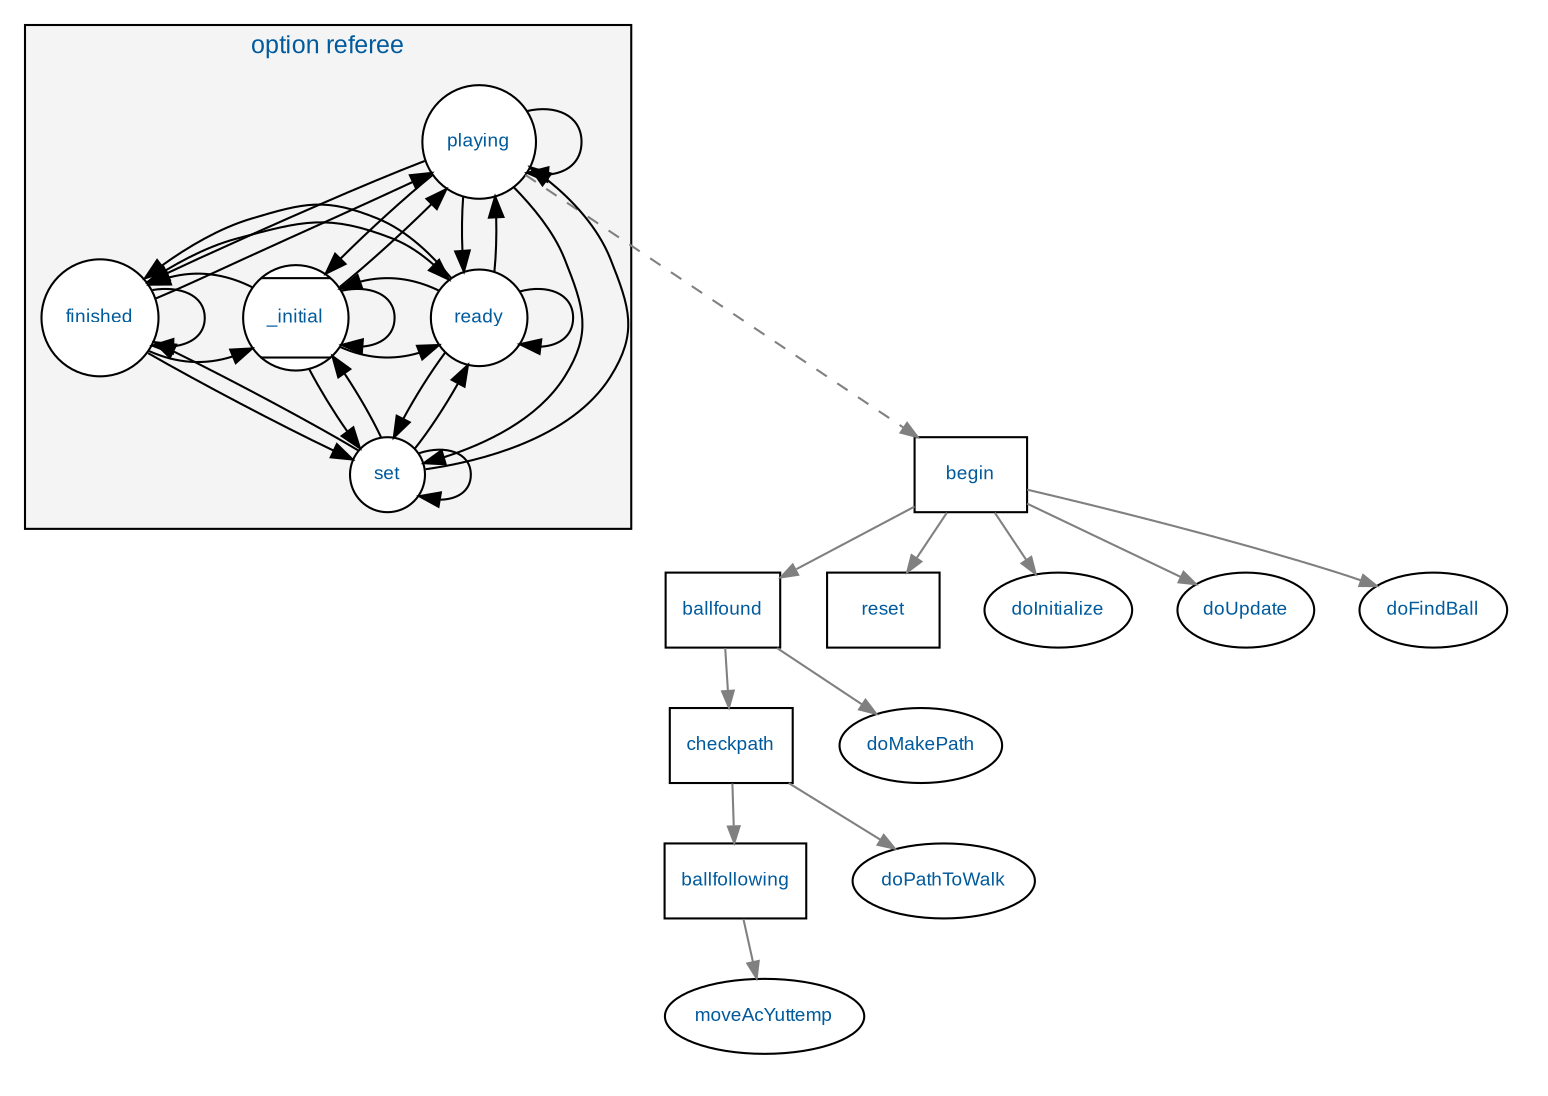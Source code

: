 digraph g {compound="true";bgcolor="";fontcolor="";fontname="";fontsize="";label="";margin="";nodesep="0.3";rankdir="";ranksep="0.4";ratio="";size="";subgraph cluster_option{bgcolor="";color="";fillcolor="#F4F4F4";fontcolor="#005A9C";fontname="Arial";fontsize="12";label="option referee";labeljust="";labelloc="";style="filled";subgraph sub_graph_0{rank="same";node[label="playing", color="",fillcolor="#FFFFFF",fixedsize="",fontcolor="#005A9C",fontname="Arial",fontsize="9",height="",shape="circle",style="filled",URL="option.referee.html#state_playing",width="",] {state_playing};}subgraph sub_graph_1{rank="same";node[label="finished", color="",fillcolor="#FFFFFF",fixedsize="",fontcolor="#005A9C",fontname="Arial",fontsize="9",height="",shape="circle",style="filled",URL="option.referee.html#state_finished",width="",] {state_finished};node[label="_initial", color="",fillcolor="#FFFFFF",fixedsize="",fontcolor="#005A9C",fontname="Arial",fontsize="9",height="",shape="Mcircle",style="filled",URL="option.referee.html#state__initial",width="",] {state__initial};node[label="ready", color="",fillcolor="#FFFFFF",fixedsize="",fontcolor="#005A9C",fontname="Arial",fontsize="9",height="",shape="circle",style="filled",URL="option.referee.html#state_ready",width="",] {state_ready};}subgraph sub_graph_2{rank="same";node[label="set", color="",fillcolor="#FFFFFF",fixedsize="",fontcolor="#005A9C",fontname="Arial",fontsize="9",height="",shape="circle",style="filled",URL="option.referee.html#state_set",width="",] {state_set};}edge[arrowhead="",arrowsize="",arrowtail="",constraint="",color="",decorate="",dir="",fontcolor="",fontname="",fontsize="",headlabel="",headport="",label="",labeldistance="",labelfloat="",labelfontcolor="",labelfontname="",labelfontsize="",minlen="",samehead="",sametail="",style="",taillabel="",tailport="",URL="",lhead="",ltail=""] state_playing -> state_playing;edge[arrowhead="",arrowsize="",arrowtail="",constraint="",color="",decorate="",dir="",fontcolor="",fontname="",fontsize="",headlabel="",headport="",label="",labeldistance="",labelfloat="",labelfontcolor="",labelfontname="",labelfontsize="",minlen="",samehead="",sametail="",style="",taillabel="",tailport="",URL="",lhead="",ltail=""] state_playing -> state__initial;edge[arrowhead="",arrowsize="",arrowtail="",constraint="",color="",decorate="",dir="",fontcolor="",fontname="",fontsize="",headlabel="",headport="",label="",labeldistance="",labelfloat="",labelfontcolor="",labelfontname="",labelfontsize="",minlen="",samehead="",sametail="",style="",taillabel="",tailport="",URL="",lhead="",ltail=""] state_playing -> state_finished;edge[arrowhead="",arrowsize="",arrowtail="",constraint="",color="",decorate="",dir="",fontcolor="",fontname="",fontsize="",headlabel="",headport="",label="",labeldistance="",labelfloat="",labelfontcolor="",labelfontname="",labelfontsize="",minlen="",samehead="",sametail="",style="",taillabel="",tailport="",URL="",lhead="",ltail=""] state_playing -> state_ready;edge[arrowhead="",arrowsize="",arrowtail="",constraint="",color="",decorate="",dir="",fontcolor="",fontname="",fontsize="",headlabel="",headport="",label="",labeldistance="",labelfloat="",labelfontcolor="",labelfontname="",labelfontsize="",minlen="",samehead="",sametail="",style="",taillabel="",tailport="",URL="",lhead="",ltail=""] state_playing -> state_set;edge[arrowhead="",arrowsize="",arrowtail="",constraint="",color="",decorate="",dir="",fontcolor="",fontname="",fontsize="",headlabel="",headport="",label="",labeldistance="",labelfloat="",labelfontcolor="",labelfontname="",labelfontsize="",minlen="",samehead="",sametail="",style="",taillabel="",tailport="",URL="",lhead="",ltail=""] state_finished -> state_playing;edge[arrowhead="",arrowsize="",arrowtail="",constraint="",color="",decorate="",dir="",fontcolor="",fontname="",fontsize="",headlabel="",headport="",label="",labeldistance="",labelfloat="",labelfontcolor="",labelfontname="",labelfontsize="",minlen="",samehead="",sametail="",style="",taillabel="",tailport="",URL="",lhead="",ltail=""] state_finished -> state__initial;edge[arrowhead="",arrowsize="",arrowtail="",constraint="",color="",decorate="",dir="",fontcolor="",fontname="",fontsize="",headlabel="",headport="",label="",labeldistance="",labelfloat="",labelfontcolor="",labelfontname="",labelfontsize="",minlen="",samehead="",sametail="",style="",taillabel="",tailport="",URL="",lhead="",ltail=""] state_finished -> state_finished;edge[arrowhead="",arrowsize="",arrowtail="",constraint="",color="",decorate="",dir="",fontcolor="",fontname="",fontsize="",headlabel="",headport="",label="",labeldistance="",labelfloat="",labelfontcolor="",labelfontname="",labelfontsize="",minlen="",samehead="",sametail="",style="",taillabel="",tailport="",URL="",lhead="",ltail=""] state_finished -> state_ready;edge[arrowhead="",arrowsize="",arrowtail="",constraint="",color="",decorate="",dir="",fontcolor="",fontname="",fontsize="",headlabel="",headport="",label="",labeldistance="",labelfloat="",labelfontcolor="",labelfontname="",labelfontsize="",minlen="",samehead="",sametail="",style="",taillabel="",tailport="",URL="",lhead="",ltail=""] state_finished -> state_set;edge[arrowhead="",arrowsize="",arrowtail="",constraint="",color="",decorate="",dir="",fontcolor="",fontname="",fontsize="",headlabel="",headport="",label="",labeldistance="",labelfloat="",labelfontcolor="",labelfontname="",labelfontsize="",minlen="",samehead="",sametail="",style="",taillabel="",tailport="",URL="",lhead="",ltail=""] state__initial -> state_playing;edge[arrowhead="",arrowsize="",arrowtail="",constraint="",color="",decorate="",dir="",fontcolor="",fontname="",fontsize="",headlabel="",headport="",label="",labeldistance="",labelfloat="",labelfontcolor="",labelfontname="",labelfontsize="",minlen="",samehead="",sametail="",style="",taillabel="",tailport="",URL="",lhead="",ltail=""] state__initial -> state__initial;edge[arrowhead="",arrowsize="",arrowtail="",constraint="",color="",decorate="",dir="",fontcolor="",fontname="",fontsize="",headlabel="",headport="",label="",labeldistance="",labelfloat="",labelfontcolor="",labelfontname="",labelfontsize="",minlen="",samehead="",sametail="",style="",taillabel="",tailport="",URL="",lhead="",ltail=""] state__initial -> state_finished;edge[arrowhead="",arrowsize="",arrowtail="",constraint="",color="",decorate="",dir="",fontcolor="",fontname="",fontsize="",headlabel="",headport="",label="",labeldistance="",labelfloat="",labelfontcolor="",labelfontname="",labelfontsize="",minlen="",samehead="",sametail="",style="",taillabel="",tailport="",URL="",lhead="",ltail=""] state__initial -> state_ready;edge[arrowhead="",arrowsize="",arrowtail="",constraint="",color="",decorate="",dir="",fontcolor="",fontname="",fontsize="",headlabel="",headport="",label="",labeldistance="",labelfloat="",labelfontcolor="",labelfontname="",labelfontsize="",minlen="",samehead="",sametail="",style="",taillabel="",tailport="",URL="",lhead="",ltail=""] state__initial -> state_set;edge[arrowhead="",arrowsize="",arrowtail="",constraint="",color="",decorate="",dir="",fontcolor="",fontname="",fontsize="",headlabel="",headport="",label="",labeldistance="",labelfloat="",labelfontcolor="",labelfontname="",labelfontsize="",minlen="",samehead="",sametail="",style="",taillabel="",tailport="",URL="",lhead="",ltail=""] state_ready -> state_playing;edge[arrowhead="",arrowsize="",arrowtail="",constraint="",color="",decorate="",dir="",fontcolor="",fontname="",fontsize="",headlabel="",headport="",label="",labeldistance="",labelfloat="",labelfontcolor="",labelfontname="",labelfontsize="",minlen="",samehead="",sametail="",style="",taillabel="",tailport="",URL="",lhead="",ltail=""] state_ready -> state__initial;edge[arrowhead="",arrowsize="",arrowtail="",constraint="",color="",decorate="",dir="",fontcolor="",fontname="",fontsize="",headlabel="",headport="",label="",labeldistance="",labelfloat="",labelfontcolor="",labelfontname="",labelfontsize="",minlen="",samehead="",sametail="",style="",taillabel="",tailport="",URL="",lhead="",ltail=""] state_ready -> state_finished;edge[arrowhead="",arrowsize="",arrowtail="",constraint="",color="",decorate="",dir="",fontcolor="",fontname="",fontsize="",headlabel="",headport="",label="",labeldistance="",labelfloat="",labelfontcolor="",labelfontname="",labelfontsize="",minlen="",samehead="",sametail="",style="",taillabel="",tailport="",URL="",lhead="",ltail=""] state_ready -> state_ready;edge[arrowhead="",arrowsize="",arrowtail="",constraint="",color="",decorate="",dir="",fontcolor="",fontname="",fontsize="",headlabel="",headport="",label="",labeldistance="",labelfloat="",labelfontcolor="",labelfontname="",labelfontsize="",minlen="",samehead="",sametail="",style="",taillabel="",tailport="",URL="",lhead="",ltail=""] state_ready -> state_set;edge[arrowhead="",arrowsize="",arrowtail="",constraint="",color="",decorate="",dir="",fontcolor="",fontname="",fontsize="",headlabel="",headport="",label="",labeldistance="",labelfloat="",labelfontcolor="",labelfontname="",labelfontsize="",minlen="",samehead="",sametail="",style="",taillabel="",tailport="",URL="",lhead="",ltail=""] state_set -> state_playing;edge[arrowhead="",arrowsize="",arrowtail="",constraint="",color="",decorate="",dir="",fontcolor="",fontname="",fontsize="",headlabel="",headport="",label="",labeldistance="",labelfloat="",labelfontcolor="",labelfontname="",labelfontsize="",minlen="",samehead="",sametail="",style="",taillabel="",tailport="",URL="",lhead="",ltail=""] state_set -> state__initial;edge[arrowhead="",arrowsize="",arrowtail="",constraint="",color="",decorate="",dir="",fontcolor="",fontname="",fontsize="",headlabel="",headport="",label="",labeldistance="",labelfloat="",labelfontcolor="",labelfontname="",labelfontsize="",minlen="",samehead="",sametail="",style="",taillabel="",tailport="",URL="",lhead="",ltail=""] state_set -> state_finished;edge[arrowhead="",arrowsize="",arrowtail="",constraint="",color="",decorate="",dir="",fontcolor="",fontname="",fontsize="",headlabel="",headport="",label="",labeldistance="",labelfloat="",labelfontcolor="",labelfontname="",labelfontsize="",minlen="",samehead="",sametail="",style="",taillabel="",tailport="",URL="",lhead="",ltail=""] state_set -> state_ready;edge[arrowhead="",arrowsize="",arrowtail="",constraint="",color="",decorate="",dir="",fontcolor="",fontname="",fontsize="",headlabel="",headport="",label="",labeldistance="",labelfloat="",labelfontcolor="",labelfontname="",labelfontsize="",minlen="",samehead="",sametail="",style="",taillabel="",tailport="",URL="",lhead="",ltail=""] state_set -> state_set;}subgraph cluster_option_tree{bgcolor="";color="#FFFFFF";fillcolor="";fontcolor="";fontname="";fontsize="";label="";labeljust="";labelloc="";style="";node[label="begin", color="",fillcolor="#FFFFFF",fixedsize="",fontcolor="#005A9C",fontname="Arial",fontsize="9",height="",shape="box",style="filled",URL="option.begin.html",width="",] {option_begin};node[label="ballfound", color="",fillcolor="#FFFFFF",fixedsize="",fontcolor="#005A9C",fontname="Arial",fontsize="9",height="",shape="box",style="filled",URL="option.ballfound.html",width="",] {option_ballfound};node[label="checkpath", color="",fillcolor="#FFFFFF",fixedsize="",fontcolor="#005A9C",fontname="Arial",fontsize="9",height="",shape="box",style="filled",URL="option.checkpath.html",width="",] {option_checkpath};node[label="ballfollowing", color="",fillcolor="#FFFFFF",fixedsize="",fontcolor="#005A9C",fontname="Arial",fontsize="9",height="",shape="box",style="filled",URL="option.ballfollowing.html",width="",] {option_ballfollowing};node[label="reset", color="",fillcolor="#FFFFFF",fixedsize="",fontcolor="#005A9C",fontname="Arial",fontsize="9",height="",shape="box",style="filled",URL="option.reset.html",width="",] {option_reset};node[label="moveAcYuttemp", color="",fillcolor="#FFFFFF",fixedsize="",fontcolor="#005A9C",fontname="Arial",fontsize="9",height="",shape="",style="filled",URL="basic-behaviors.myBasicBehaviors.html#moveAcYuttemp",width="",] {basic_behavior_moveAcYuttemp};node[label="doPathToWalk", color="",fillcolor="#FFFFFF",fixedsize="",fontcolor="#005A9C",fontname="Arial",fontsize="9",height="",shape="",style="filled",URL="basic-behaviors.myBasicBehaviors.html#doPathToWalk",width="",] {basic_behavior_doPathToWalk};node[label="doMakePath", color="",fillcolor="#FFFFFF",fixedsize="",fontcolor="#005A9C",fontname="Arial",fontsize="9",height="",shape="",style="filled",URL="basic-behaviors.myBasicBehaviors.html#doMakePath",width="",] {basic_behavior_doMakePath};node[label="doInitialize", color="",fillcolor="#FFFFFF",fixedsize="",fontcolor="#005A9C",fontname="Arial",fontsize="9",height="",shape="",style="filled",URL="basic-behaviors.myBasicBehaviors.html#doInitialize",width="",] {basic_behavior_doInitialize};node[label="doUpdate", color="",fillcolor="#FFFFFF",fixedsize="",fontcolor="#005A9C",fontname="Arial",fontsize="9",height="",shape="",style="filled",URL="basic-behaviors.myBasicBehaviors.html#doUpdate",width="",] {basic_behavior_doUpdate};node[label="doFindBall", color="",fillcolor="#FFFFFF",fixedsize="",fontcolor="#005A9C",fontname="Arial",fontsize="9",height="",shape="",style="filled",URL="basic-behaviors.myBasicBehaviors.html#doFindBall",width="",] {basic_behavior_doFindBall};edge[arrowhead="",arrowsize="0.8",arrowtail="",constraint="",color="#808080",decorate="",dir="",fontcolor="",fontname="",fontsize="",headlabel="",headport="",label="",labeldistance="",labelfloat="",labelfontcolor="",labelfontname="",labelfontsize="",minlen="",samehead="",sametail="",style="",taillabel="",tailport="",URL="",lhead="",ltail=""] option_begin -> option_ballfound;edge[arrowhead="",arrowsize="0.8",arrowtail="",constraint="",color="#808080",decorate="",dir="",fontcolor="",fontname="",fontsize="",headlabel="",headport="",label="",labeldistance="",labelfloat="",labelfontcolor="",labelfontname="",labelfontsize="",minlen="",samehead="",sametail="",style="",taillabel="",tailport="",URL="",lhead="",ltail=""] option_begin -> option_reset;edge[arrowhead="",arrowsize="0.8",arrowtail="",constraint="",color="#808080",decorate="",dir="",fontcolor="",fontname="",fontsize="",headlabel="",headport="",label="",labeldistance="",labelfloat="",labelfontcolor="",labelfontname="",labelfontsize="",minlen="",samehead="",sametail="",style="",taillabel="",tailport="",URL="",lhead="",ltail=""] option_begin -> basic_behavior_doInitialize;edge[arrowhead="",arrowsize="0.8",arrowtail="",constraint="",color="#808080",decorate="",dir="",fontcolor="",fontname="",fontsize="",headlabel="",headport="",label="",labeldistance="",labelfloat="",labelfontcolor="",labelfontname="",labelfontsize="",minlen="",samehead="",sametail="",style="",taillabel="",tailport="",URL="",lhead="",ltail=""] option_begin -> basic_behavior_doUpdate;edge[arrowhead="",arrowsize="0.8",arrowtail="",constraint="",color="#808080",decorate="",dir="",fontcolor="",fontname="",fontsize="",headlabel="",headport="",label="",labeldistance="",labelfloat="",labelfontcolor="",labelfontname="",labelfontsize="",minlen="",samehead="",sametail="",style="",taillabel="",tailport="",URL="",lhead="",ltail=""] option_begin -> basic_behavior_doFindBall;edge[arrowhead="",arrowsize="0.8",arrowtail="",constraint="",color="#808080",decorate="",dir="",fontcolor="",fontname="",fontsize="",headlabel="",headport="",label="",labeldistance="",labelfloat="",labelfontcolor="",labelfontname="",labelfontsize="",minlen="",samehead="",sametail="",style="",taillabel="",tailport="",URL="",lhead="",ltail=""] option_ballfound -> option_checkpath;edge[arrowhead="",arrowsize="0.8",arrowtail="",constraint="",color="#808080",decorate="",dir="",fontcolor="",fontname="",fontsize="",headlabel="",headport="",label="",labeldistance="",labelfloat="",labelfontcolor="",labelfontname="",labelfontsize="",minlen="",samehead="",sametail="",style="",taillabel="",tailport="",URL="",lhead="",ltail=""] option_ballfound -> basic_behavior_doMakePath;edge[arrowhead="",arrowsize="0.8",arrowtail="",constraint="",color="#808080",decorate="",dir="",fontcolor="",fontname="",fontsize="",headlabel="",headport="",label="",labeldistance="",labelfloat="",labelfontcolor="",labelfontname="",labelfontsize="",minlen="",samehead="",sametail="",style="",taillabel="",tailport="",URL="",lhead="",ltail=""] option_checkpath -> option_ballfollowing;edge[arrowhead="",arrowsize="0.8",arrowtail="",constraint="",color="#808080",decorate="",dir="",fontcolor="",fontname="",fontsize="",headlabel="",headport="",label="",labeldistance="",labelfloat="",labelfontcolor="",labelfontname="",labelfontsize="",minlen="",samehead="",sametail="",style="",taillabel="",tailport="",URL="",lhead="",ltail=""] option_checkpath -> basic_behavior_doPathToWalk;edge[arrowhead="",arrowsize="0.8",arrowtail="",constraint="",color="#808080",decorate="",dir="",fontcolor="",fontname="",fontsize="",headlabel="",headport="",label="",labeldistance="",labelfloat="",labelfontcolor="",labelfontname="",labelfontsize="",minlen="",samehead="",sametail="",style="",taillabel="",tailport="",URL="",lhead="",ltail=""] option_ballfollowing -> basic_behavior_moveAcYuttemp;edge[arrowhead="",arrowsize="0.8",arrowtail="",constraint="",color="#808080",decorate="",dir="",fontcolor="",fontname="",fontsize="",headlabel="",headport="",label="",labeldistance="",labelfloat="",labelfontcolor="",labelfontname="",labelfontsize="",minlen="2",samehead="",sametail="",style="dashed",taillabel="",tailport="",URL="",lhead="",ltail=""] state_playing -> option_begin;}}
                    
